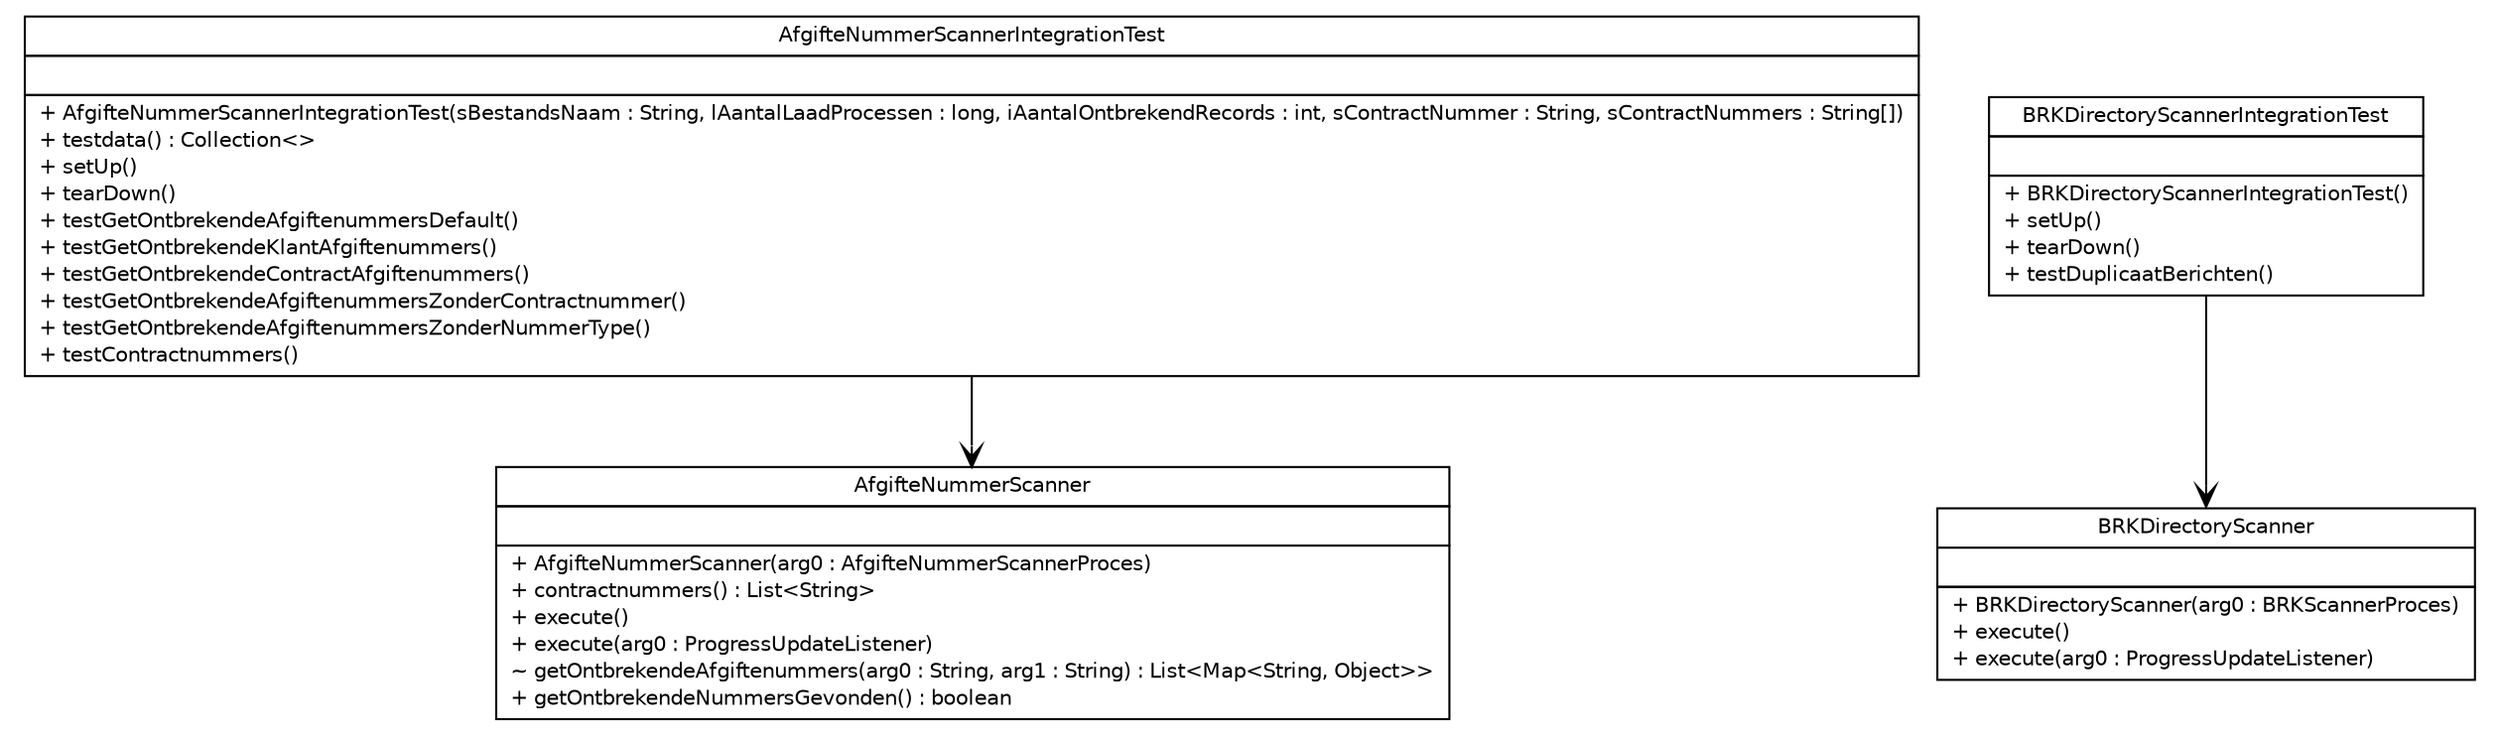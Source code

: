 #!/usr/local/bin/dot
#
# Class diagram 
# Generated by UMLGraph version R5_6-24-gf6e263 (http://www.umlgraph.org/)
#

digraph G {
	edge [fontname="Helvetica",fontsize=10,labelfontname="Helvetica",labelfontsize=10];
	node [fontname="Helvetica",fontsize=10,shape=plaintext];
	nodesep=0.25;
	ranksep=0.5;
	// nl.b3p.brmo.service.scanner.AfgifteNummerScannerIntegrationTest
	c48 [label=<<table title="nl.b3p.brmo.service.scanner.AfgifteNummerScannerIntegrationTest" border="0" cellborder="1" cellspacing="0" cellpadding="2" port="p" href="./AfgifteNummerScannerIntegrationTest.html">
		<tr><td><table border="0" cellspacing="0" cellpadding="1">
<tr><td align="center" balign="center"> AfgifteNummerScannerIntegrationTest </td></tr>
		</table></td></tr>
		<tr><td><table border="0" cellspacing="0" cellpadding="1">
<tr><td align="left" balign="left">  </td></tr>
		</table></td></tr>
		<tr><td><table border="0" cellspacing="0" cellpadding="1">
<tr><td align="left" balign="left"> + AfgifteNummerScannerIntegrationTest(sBestandsNaam : String, lAantalLaadProcessen : long, iAantalOntbrekendRecords : int, sContractNummer : String, sContractNummers : String[]) </td></tr>
<tr><td align="left" balign="left"> + testdata() : Collection&lt;&gt; </td></tr>
<tr><td align="left" balign="left"> + setUp() </td></tr>
<tr><td align="left" balign="left"> + tearDown() </td></tr>
<tr><td align="left" balign="left"> + testGetOntbrekendeAfgiftenummersDefault() </td></tr>
<tr><td align="left" balign="left"> + testGetOntbrekendeKlantAfgiftenummers() </td></tr>
<tr><td align="left" balign="left"> + testGetOntbrekendeContractAfgiftenummers() </td></tr>
<tr><td align="left" balign="left"> + testGetOntbrekendeAfgiftenummersZonderContractnummer() </td></tr>
<tr><td align="left" balign="left"> + testGetOntbrekendeAfgiftenummersZonderNummerType() </td></tr>
<tr><td align="left" balign="left"> + testContractnummers() </td></tr>
		</table></td></tr>
		</table>>, URL="./AfgifteNummerScannerIntegrationTest.html", fontname="Helvetica", fontcolor="black", fontsize=10.0];
	// nl.b3p.brmo.service.scanner.BRKDirectoryScannerIntegrationTest
	c49 [label=<<table title="nl.b3p.brmo.service.scanner.BRKDirectoryScannerIntegrationTest" border="0" cellborder="1" cellspacing="0" cellpadding="2" port="p" href="./BRKDirectoryScannerIntegrationTest.html">
		<tr><td><table border="0" cellspacing="0" cellpadding="1">
<tr><td align="center" balign="center"> BRKDirectoryScannerIntegrationTest </td></tr>
		</table></td></tr>
		<tr><td><table border="0" cellspacing="0" cellpadding="1">
<tr><td align="left" balign="left">  </td></tr>
		</table></td></tr>
		<tr><td><table border="0" cellspacing="0" cellpadding="1">
<tr><td align="left" balign="left"> + BRKDirectoryScannerIntegrationTest() </td></tr>
<tr><td align="left" balign="left"> + setUp() </td></tr>
<tr><td align="left" balign="left"> + tearDown() </td></tr>
<tr><td align="left" balign="left"> + testDuplicaatBerichten() </td></tr>
		</table></td></tr>
		</table>>, URL="./BRKDirectoryScannerIntegrationTest.html", fontname="Helvetica", fontcolor="black", fontsize=10.0];
	// nl.b3p.brmo.service.scanner.AfgifteNummerScannerIntegrationTest NAVASSOC nl.b3p.brmo.service.scanner.AfgifteNummerScanner
	c48:p -> c54:p [taillabel="", label="", headlabel="", fontname="Helvetica", fontcolor="black", fontsize=10.0, color="black", arrowhead=open];
	// nl.b3p.brmo.service.scanner.BRKDirectoryScannerIntegrationTest NAVASSOC nl.b3p.brmo.service.scanner.BRKDirectoryScanner
	c49:p -> c55:p [taillabel="", label="", headlabel="", fontname="Helvetica", fontcolor="black", fontsize=10.0, color="black", arrowhead=open];
	// nl.b3p.brmo.service.scanner.AfgifteNummerScanner
	c54 [label=<<table title="nl.b3p.brmo.service.scanner.AfgifteNummerScanner" border="0" cellborder="1" cellspacing="0" cellpadding="2" port="p">
		<tr><td><table border="0" cellspacing="0" cellpadding="1">
<tr><td align="center" balign="center"> AfgifteNummerScanner </td></tr>
		</table></td></tr>
		<tr><td><table border="0" cellspacing="0" cellpadding="1">
<tr><td align="left" balign="left">  </td></tr>
		</table></td></tr>
		<tr><td><table border="0" cellspacing="0" cellpadding="1">
<tr><td align="left" balign="left"> + AfgifteNummerScanner(arg0 : AfgifteNummerScannerProces) </td></tr>
<tr><td align="left" balign="left"> + contractnummers() : List&lt;String&gt; </td></tr>
<tr><td align="left" balign="left"> + execute() </td></tr>
<tr><td align="left" balign="left"> + execute(arg0 : ProgressUpdateListener) </td></tr>
<tr><td align="left" balign="left"> ~ getOntbrekendeAfgiftenummers(arg0 : String, arg1 : String) : List&lt;Map&lt;String, Object&gt;&gt; </td></tr>
<tr><td align="left" balign="left"> + getOntbrekendeNummersGevonden() : boolean </td></tr>
		</table></td></tr>
		</table>>, URL="null", fontname="Helvetica", fontcolor="black", fontsize=10.0];
	// nl.b3p.brmo.service.scanner.BRKDirectoryScanner
	c55 [label=<<table title="nl.b3p.brmo.service.scanner.BRKDirectoryScanner" border="0" cellborder="1" cellspacing="0" cellpadding="2" port="p">
		<tr><td><table border="0" cellspacing="0" cellpadding="1">
<tr><td align="center" balign="center"> BRKDirectoryScanner </td></tr>
		</table></td></tr>
		<tr><td><table border="0" cellspacing="0" cellpadding="1">
<tr><td align="left" balign="left">  </td></tr>
		</table></td></tr>
		<tr><td><table border="0" cellspacing="0" cellpadding="1">
<tr><td align="left" balign="left"> + BRKDirectoryScanner(arg0 : BRKScannerProces) </td></tr>
<tr><td align="left" balign="left"> + execute() </td></tr>
<tr><td align="left" balign="left"> + execute(arg0 : ProgressUpdateListener) </td></tr>
		</table></td></tr>
		</table>>, URL="null", fontname="Helvetica", fontcolor="black", fontsize=10.0];
}


